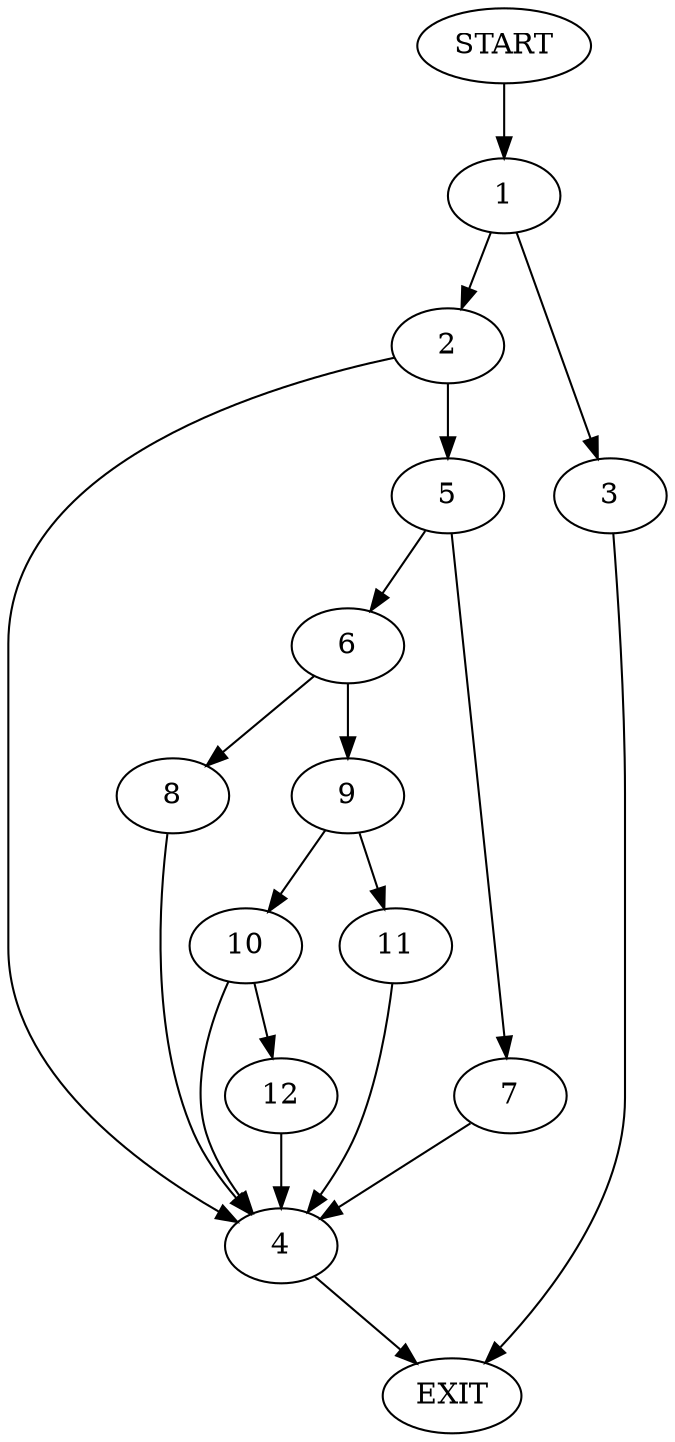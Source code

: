 digraph {
0 [label="START"]
13 [label="EXIT"]
0 -> 1
1 -> 2
1 -> 3
3 -> 13
2 -> 4
2 -> 5
5 -> 6
5 -> 7
4 -> 13
6 -> 8
6 -> 9
7 -> 4
8 -> 4
9 -> 10
9 -> 11
10 -> 4
10 -> 12
11 -> 4
12 -> 4
}
